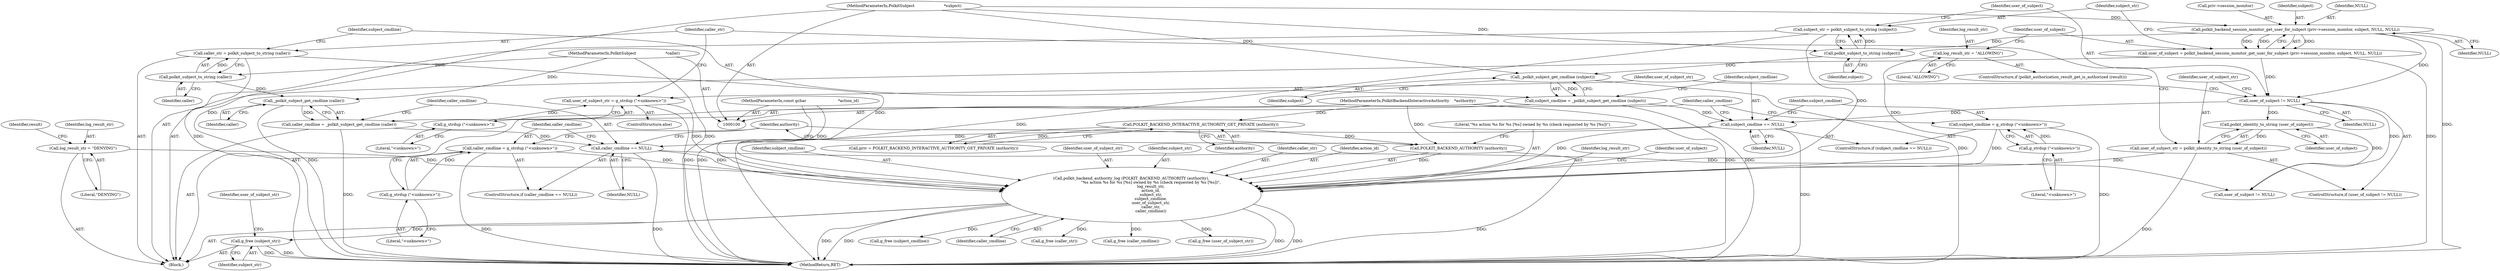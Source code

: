 digraph "0_polkit_bc7ffad53643a9c80231fc41f5582d6a8931c32c@API" {
"1000199" [label="(Call,g_free (subject_str))"];
"1000182" [label="(Call,polkit_backend_authority_log (POLKIT_BACKEND_AUTHORITY (authority),\n                                \"%s action %s for %s [%s] owned by %s (check requested by %s [%s])\",\n                                log_result_str,\n                                action_id,\n                                subject_str,\n                                subject_cmdline,\n                                user_of_subject_str,\n                                caller_str,\n                                caller_cmdline))"];
"1000183" [label="(Call,POLKIT_BACKEND_AUTHORITY (authority))"];
"1000117" [label="(Call,POLKIT_BACKEND_INTERACTIVE_AUTHORITY_GET_PRIVATE (authority))"];
"1000101" [label="(MethodParameterIn,PolkitBackendInteractiveAuthority    *authority)"];
"1000125" [label="(Call,log_result_str = \"ALLOWING\")"];
"1000119" [label="(Call,log_result_str = \"DENYING\")"];
"1000102" [label="(MethodParameterIn,const gchar                          *action_id)"];
"1000137" [label="(Call,subject_str = polkit_subject_to_string (subject))"];
"1000139" [label="(Call,polkit_subject_to_string (subject))"];
"1000130" [label="(Call,polkit_backend_session_monitor_get_user_for_subject (priv->session_monitor, subject, NULL, NULL))"];
"1000103" [label="(MethodParameterIn,PolkitSubject                        *subject)"];
"1000163" [label="(Call,subject_cmdline == NULL)"];
"1000158" [label="(Call,subject_cmdline = _polkit_subject_get_cmdline (subject))"];
"1000160" [label="(Call,_polkit_subject_get_cmdline (subject))"];
"1000142" [label="(Call,user_of_subject != NULL)"];
"1000128" [label="(Call,user_of_subject = polkit_backend_session_monitor_get_user_for_subject (priv->session_monitor, subject, NULL, NULL))"];
"1000166" [label="(Call,subject_cmdline = g_strdup (\"<unknown>\"))"];
"1000168" [label="(Call,g_strdup (\"<unknown>\"))"];
"1000150" [label="(Call,user_of_subject_str = g_strdup (\"<unknown>\"))"];
"1000152" [label="(Call,g_strdup (\"<unknown>\"))"];
"1000145" [label="(Call,user_of_subject_str = polkit_identity_to_string (user_of_subject))"];
"1000147" [label="(Call,polkit_identity_to_string (user_of_subject))"];
"1000154" [label="(Call,caller_str = polkit_subject_to_string (caller))"];
"1000156" [label="(Call,polkit_subject_to_string (caller))"];
"1000104" [label="(MethodParameterIn,PolkitSubject                        *caller)"];
"1000178" [label="(Call,caller_cmdline = g_strdup (\"<unknown>\"))"];
"1000180" [label="(Call,g_strdup (\"<unknown>\"))"];
"1000175" [label="(Call,caller_cmdline == NULL)"];
"1000170" [label="(Call,caller_cmdline = _polkit_subject_get_cmdline (caller))"];
"1000172" [label="(Call,_polkit_subject_get_cmdline (caller))"];
"1000182" [label="(Call,polkit_backend_authority_log (POLKIT_BACKEND_AUTHORITY (authority),\n                                \"%s action %s for %s [%s] owned by %s (check requested by %s [%s])\",\n                                log_result_str,\n                                action_id,\n                                subject_str,\n                                subject_cmdline,\n                                user_of_subject_str,\n                                caller_str,\n                                caller_cmdline))"];
"1000128" [label="(Call,user_of_subject = polkit_backend_session_monitor_get_user_for_subject (priv->session_monitor, subject, NULL, NULL))"];
"1000151" [label="(Identifier,user_of_subject_str)"];
"1000186" [label="(Identifier,log_result_str)"];
"1000137" [label="(Call,subject_str = polkit_subject_to_string (subject))"];
"1000117" [label="(Call,POLKIT_BACKEND_INTERACTIVE_AUTHORITY_GET_PRIVATE (authority))"];
"1000141" [label="(ControlStructure,if (user_of_subject != NULL))"];
"1000156" [label="(Call,polkit_subject_to_string (caller))"];
"1000118" [label="(Identifier,authority)"];
"1000146" [label="(Identifier,user_of_subject_str)"];
"1000124" [label="(Identifier,result)"];
"1000178" [label="(Call,caller_cmdline = g_strdup (\"<unknown>\"))"];
"1000162" [label="(ControlStructure,if (subject_cmdline == NULL))"];
"1000195" [label="(Identifier,user_of_subject)"];
"1000154" [label="(Call,caller_str = polkit_subject_to_string (caller))"];
"1000115" [label="(Call,priv = POLKIT_BACKEND_INTERACTIVE_AUTHORITY_GET_PRIVATE (authority))"];
"1000179" [label="(Identifier,caller_cmdline)"];
"1000176" [label="(Identifier,caller_cmdline)"];
"1000170" [label="(Call,caller_cmdline = _polkit_subject_get_cmdline (caller))"];
"1000145" [label="(Call,user_of_subject_str = polkit_identity_to_string (user_of_subject))"];
"1000209" [label="(MethodReturn,RET)"];
"1000144" [label="(Identifier,NULL)"];
"1000126" [label="(Identifier,log_result_str)"];
"1000177" [label="(Identifier,NULL)"];
"1000143" [label="(Identifier,user_of_subject)"];
"1000167" [label="(Identifier,subject_cmdline)"];
"1000205" [label="(Call,g_free (subject_cmdline))"];
"1000171" [label="(Identifier,caller_cmdline)"];
"1000189" [label="(Identifier,subject_cmdline)"];
"1000120" [label="(Identifier,log_result_str)"];
"1000161" [label="(Identifier,subject)"];
"1000142" [label="(Call,user_of_subject != NULL)"];
"1000164" [label="(Identifier,subject_cmdline)"];
"1000119" [label="(Call,log_result_str = \"DENYING\")"];
"1000136" [label="(Identifier,NULL)"];
"1000160" [label="(Call,_polkit_subject_get_cmdline (subject))"];
"1000169" [label="(Literal,\"<unknown>\")"];
"1000200" [label="(Identifier,subject_str)"];
"1000168" [label="(Call,g_strdup (\"<unknown>\"))"];
"1000102" [label="(MethodParameterIn,const gchar                          *action_id)"];
"1000149" [label="(ControlStructure,else)"];
"1000192" [label="(Identifier,caller_cmdline)"];
"1000175" [label="(Call,caller_cmdline == NULL)"];
"1000122" [label="(ControlStructure,if (polkit_authorization_result_get_is_authorized (result)))"];
"1000130" [label="(Call,polkit_backend_session_monitor_get_user_for_subject (priv->session_monitor, subject, NULL, NULL))"];
"1000155" [label="(Identifier,caller_str)"];
"1000157" [label="(Identifier,caller)"];
"1000104" [label="(MethodParameterIn,PolkitSubject                        *caller)"];
"1000190" [label="(Identifier,user_of_subject_str)"];
"1000101" [label="(MethodParameterIn,PolkitBackendInteractiveAuthority    *authority)"];
"1000148" [label="(Identifier,user_of_subject)"];
"1000147" [label="(Call,polkit_identity_to_string (user_of_subject))"];
"1000183" [label="(Call,POLKIT_BACKEND_AUTHORITY (authority))"];
"1000153" [label="(Literal,\"<unknown>\")"];
"1000131" [label="(Call,priv->session_monitor)"];
"1000127" [label="(Literal,\"ALLOWING\")"];
"1000103" [label="(MethodParameterIn,PolkitSubject                        *subject)"];
"1000106" [label="(Block,)"];
"1000134" [label="(Identifier,subject)"];
"1000152" [label="(Call,g_strdup (\"<unknown>\"))"];
"1000174" [label="(ControlStructure,if (caller_cmdline == NULL))"];
"1000150" [label="(Call,user_of_subject_str = g_strdup (\"<unknown>\"))"];
"1000158" [label="(Call,subject_cmdline = _polkit_subject_get_cmdline (subject))"];
"1000121" [label="(Literal,\"DENYING\")"];
"1000139" [label="(Call,polkit_subject_to_string (subject))"];
"1000166" [label="(Call,subject_cmdline = g_strdup (\"<unknown>\"))"];
"1000188" [label="(Identifier,subject_str)"];
"1000191" [label="(Identifier,caller_str)"];
"1000194" [label="(Call,user_of_subject != NULL)"];
"1000180" [label="(Call,g_strdup (\"<unknown>\"))"];
"1000140" [label="(Identifier,subject)"];
"1000165" [label="(Identifier,NULL)"];
"1000184" [label="(Identifier,authority)"];
"1000138" [label="(Identifier,subject_str)"];
"1000135" [label="(Identifier,NULL)"];
"1000203" [label="(Call,g_free (caller_str))"];
"1000129" [label="(Identifier,user_of_subject)"];
"1000207" [label="(Call,g_free (caller_cmdline))"];
"1000159" [label="(Identifier,subject_cmdline)"];
"1000187" [label="(Identifier,action_id)"];
"1000125" [label="(Call,log_result_str = \"ALLOWING\")"];
"1000163" [label="(Call,subject_cmdline == NULL)"];
"1000202" [label="(Identifier,user_of_subject_str)"];
"1000201" [label="(Call,g_free (user_of_subject_str))"];
"1000173" [label="(Identifier,caller)"];
"1000172" [label="(Call,_polkit_subject_get_cmdline (caller))"];
"1000185" [label="(Literal,\"%s action %s for %s [%s] owned by %s (check requested by %s [%s])\")"];
"1000199" [label="(Call,g_free (subject_str))"];
"1000181" [label="(Literal,\"<unknown>\")"];
"1000199" -> "1000106"  [label="AST: "];
"1000199" -> "1000200"  [label="CFG: "];
"1000200" -> "1000199"  [label="AST: "];
"1000202" -> "1000199"  [label="CFG: "];
"1000199" -> "1000209"  [label="DDG: "];
"1000199" -> "1000209"  [label="DDG: "];
"1000182" -> "1000199"  [label="DDG: "];
"1000182" -> "1000106"  [label="AST: "];
"1000182" -> "1000192"  [label="CFG: "];
"1000183" -> "1000182"  [label="AST: "];
"1000185" -> "1000182"  [label="AST: "];
"1000186" -> "1000182"  [label="AST: "];
"1000187" -> "1000182"  [label="AST: "];
"1000188" -> "1000182"  [label="AST: "];
"1000189" -> "1000182"  [label="AST: "];
"1000190" -> "1000182"  [label="AST: "];
"1000191" -> "1000182"  [label="AST: "];
"1000192" -> "1000182"  [label="AST: "];
"1000195" -> "1000182"  [label="CFG: "];
"1000182" -> "1000209"  [label="DDG: "];
"1000182" -> "1000209"  [label="DDG: "];
"1000182" -> "1000209"  [label="DDG: "];
"1000182" -> "1000209"  [label="DDG: "];
"1000183" -> "1000182"  [label="DDG: "];
"1000125" -> "1000182"  [label="DDG: "];
"1000119" -> "1000182"  [label="DDG: "];
"1000102" -> "1000182"  [label="DDG: "];
"1000137" -> "1000182"  [label="DDG: "];
"1000163" -> "1000182"  [label="DDG: "];
"1000166" -> "1000182"  [label="DDG: "];
"1000150" -> "1000182"  [label="DDG: "];
"1000145" -> "1000182"  [label="DDG: "];
"1000154" -> "1000182"  [label="DDG: "];
"1000178" -> "1000182"  [label="DDG: "];
"1000175" -> "1000182"  [label="DDG: "];
"1000182" -> "1000201"  [label="DDG: "];
"1000182" -> "1000203"  [label="DDG: "];
"1000182" -> "1000205"  [label="DDG: "];
"1000182" -> "1000207"  [label="DDG: "];
"1000183" -> "1000184"  [label="CFG: "];
"1000184" -> "1000183"  [label="AST: "];
"1000185" -> "1000183"  [label="CFG: "];
"1000183" -> "1000209"  [label="DDG: "];
"1000117" -> "1000183"  [label="DDG: "];
"1000101" -> "1000183"  [label="DDG: "];
"1000117" -> "1000115"  [label="AST: "];
"1000117" -> "1000118"  [label="CFG: "];
"1000118" -> "1000117"  [label="AST: "];
"1000115" -> "1000117"  [label="CFG: "];
"1000117" -> "1000115"  [label="DDG: "];
"1000101" -> "1000117"  [label="DDG: "];
"1000101" -> "1000100"  [label="AST: "];
"1000101" -> "1000209"  [label="DDG: "];
"1000125" -> "1000122"  [label="AST: "];
"1000125" -> "1000127"  [label="CFG: "];
"1000126" -> "1000125"  [label="AST: "];
"1000127" -> "1000125"  [label="AST: "];
"1000129" -> "1000125"  [label="CFG: "];
"1000119" -> "1000106"  [label="AST: "];
"1000119" -> "1000121"  [label="CFG: "];
"1000120" -> "1000119"  [label="AST: "];
"1000121" -> "1000119"  [label="AST: "];
"1000124" -> "1000119"  [label="CFG: "];
"1000102" -> "1000100"  [label="AST: "];
"1000102" -> "1000209"  [label="DDG: "];
"1000137" -> "1000106"  [label="AST: "];
"1000137" -> "1000139"  [label="CFG: "];
"1000138" -> "1000137"  [label="AST: "];
"1000139" -> "1000137"  [label="AST: "];
"1000143" -> "1000137"  [label="CFG: "];
"1000137" -> "1000209"  [label="DDG: "];
"1000139" -> "1000137"  [label="DDG: "];
"1000139" -> "1000140"  [label="CFG: "];
"1000140" -> "1000139"  [label="AST: "];
"1000130" -> "1000139"  [label="DDG: "];
"1000103" -> "1000139"  [label="DDG: "];
"1000139" -> "1000160"  [label="DDG: "];
"1000130" -> "1000128"  [label="AST: "];
"1000130" -> "1000136"  [label="CFG: "];
"1000131" -> "1000130"  [label="AST: "];
"1000134" -> "1000130"  [label="AST: "];
"1000135" -> "1000130"  [label="AST: "];
"1000136" -> "1000130"  [label="AST: "];
"1000128" -> "1000130"  [label="CFG: "];
"1000130" -> "1000209"  [label="DDG: "];
"1000130" -> "1000128"  [label="DDG: "];
"1000130" -> "1000128"  [label="DDG: "];
"1000130" -> "1000128"  [label="DDG: "];
"1000103" -> "1000130"  [label="DDG: "];
"1000130" -> "1000142"  [label="DDG: "];
"1000103" -> "1000100"  [label="AST: "];
"1000103" -> "1000209"  [label="DDG: "];
"1000103" -> "1000160"  [label="DDG: "];
"1000163" -> "1000162"  [label="AST: "];
"1000163" -> "1000165"  [label="CFG: "];
"1000164" -> "1000163"  [label="AST: "];
"1000165" -> "1000163"  [label="AST: "];
"1000167" -> "1000163"  [label="CFG: "];
"1000171" -> "1000163"  [label="CFG: "];
"1000163" -> "1000209"  [label="DDG: "];
"1000158" -> "1000163"  [label="DDG: "];
"1000142" -> "1000163"  [label="DDG: "];
"1000163" -> "1000175"  [label="DDG: "];
"1000158" -> "1000106"  [label="AST: "];
"1000158" -> "1000160"  [label="CFG: "];
"1000159" -> "1000158"  [label="AST: "];
"1000160" -> "1000158"  [label="AST: "];
"1000164" -> "1000158"  [label="CFG: "];
"1000158" -> "1000209"  [label="DDG: "];
"1000160" -> "1000158"  [label="DDG: "];
"1000160" -> "1000161"  [label="CFG: "];
"1000161" -> "1000160"  [label="AST: "];
"1000160" -> "1000209"  [label="DDG: "];
"1000142" -> "1000141"  [label="AST: "];
"1000142" -> "1000144"  [label="CFG: "];
"1000143" -> "1000142"  [label="AST: "];
"1000144" -> "1000142"  [label="AST: "];
"1000146" -> "1000142"  [label="CFG: "];
"1000151" -> "1000142"  [label="CFG: "];
"1000128" -> "1000142"  [label="DDG: "];
"1000142" -> "1000147"  [label="DDG: "];
"1000142" -> "1000194"  [label="DDG: "];
"1000128" -> "1000106"  [label="AST: "];
"1000129" -> "1000128"  [label="AST: "];
"1000138" -> "1000128"  [label="CFG: "];
"1000128" -> "1000209"  [label="DDG: "];
"1000166" -> "1000162"  [label="AST: "];
"1000166" -> "1000168"  [label="CFG: "];
"1000167" -> "1000166"  [label="AST: "];
"1000168" -> "1000166"  [label="AST: "];
"1000171" -> "1000166"  [label="CFG: "];
"1000166" -> "1000209"  [label="DDG: "];
"1000168" -> "1000166"  [label="DDG: "];
"1000168" -> "1000169"  [label="CFG: "];
"1000169" -> "1000168"  [label="AST: "];
"1000150" -> "1000149"  [label="AST: "];
"1000150" -> "1000152"  [label="CFG: "];
"1000151" -> "1000150"  [label="AST: "];
"1000152" -> "1000150"  [label="AST: "];
"1000155" -> "1000150"  [label="CFG: "];
"1000150" -> "1000209"  [label="DDG: "];
"1000152" -> "1000150"  [label="DDG: "];
"1000152" -> "1000153"  [label="CFG: "];
"1000153" -> "1000152"  [label="AST: "];
"1000145" -> "1000141"  [label="AST: "];
"1000145" -> "1000147"  [label="CFG: "];
"1000146" -> "1000145"  [label="AST: "];
"1000147" -> "1000145"  [label="AST: "];
"1000155" -> "1000145"  [label="CFG: "];
"1000145" -> "1000209"  [label="DDG: "];
"1000147" -> "1000145"  [label="DDG: "];
"1000147" -> "1000148"  [label="CFG: "];
"1000148" -> "1000147"  [label="AST: "];
"1000147" -> "1000194"  [label="DDG: "];
"1000154" -> "1000106"  [label="AST: "];
"1000154" -> "1000156"  [label="CFG: "];
"1000155" -> "1000154"  [label="AST: "];
"1000156" -> "1000154"  [label="AST: "];
"1000159" -> "1000154"  [label="CFG: "];
"1000154" -> "1000209"  [label="DDG: "];
"1000156" -> "1000154"  [label="DDG: "];
"1000156" -> "1000157"  [label="CFG: "];
"1000157" -> "1000156"  [label="AST: "];
"1000104" -> "1000156"  [label="DDG: "];
"1000156" -> "1000172"  [label="DDG: "];
"1000104" -> "1000100"  [label="AST: "];
"1000104" -> "1000209"  [label="DDG: "];
"1000104" -> "1000172"  [label="DDG: "];
"1000178" -> "1000174"  [label="AST: "];
"1000178" -> "1000180"  [label="CFG: "];
"1000179" -> "1000178"  [label="AST: "];
"1000180" -> "1000178"  [label="AST: "];
"1000184" -> "1000178"  [label="CFG: "];
"1000178" -> "1000209"  [label="DDG: "];
"1000180" -> "1000178"  [label="DDG: "];
"1000180" -> "1000181"  [label="CFG: "];
"1000181" -> "1000180"  [label="AST: "];
"1000175" -> "1000174"  [label="AST: "];
"1000175" -> "1000177"  [label="CFG: "];
"1000176" -> "1000175"  [label="AST: "];
"1000177" -> "1000175"  [label="AST: "];
"1000179" -> "1000175"  [label="CFG: "];
"1000184" -> "1000175"  [label="CFG: "];
"1000175" -> "1000209"  [label="DDG: "];
"1000170" -> "1000175"  [label="DDG: "];
"1000175" -> "1000194"  [label="DDG: "];
"1000170" -> "1000106"  [label="AST: "];
"1000170" -> "1000172"  [label="CFG: "];
"1000171" -> "1000170"  [label="AST: "];
"1000172" -> "1000170"  [label="AST: "];
"1000176" -> "1000170"  [label="CFG: "];
"1000170" -> "1000209"  [label="DDG: "];
"1000172" -> "1000170"  [label="DDG: "];
"1000172" -> "1000173"  [label="CFG: "];
"1000173" -> "1000172"  [label="AST: "];
"1000172" -> "1000209"  [label="DDG: "];
}
